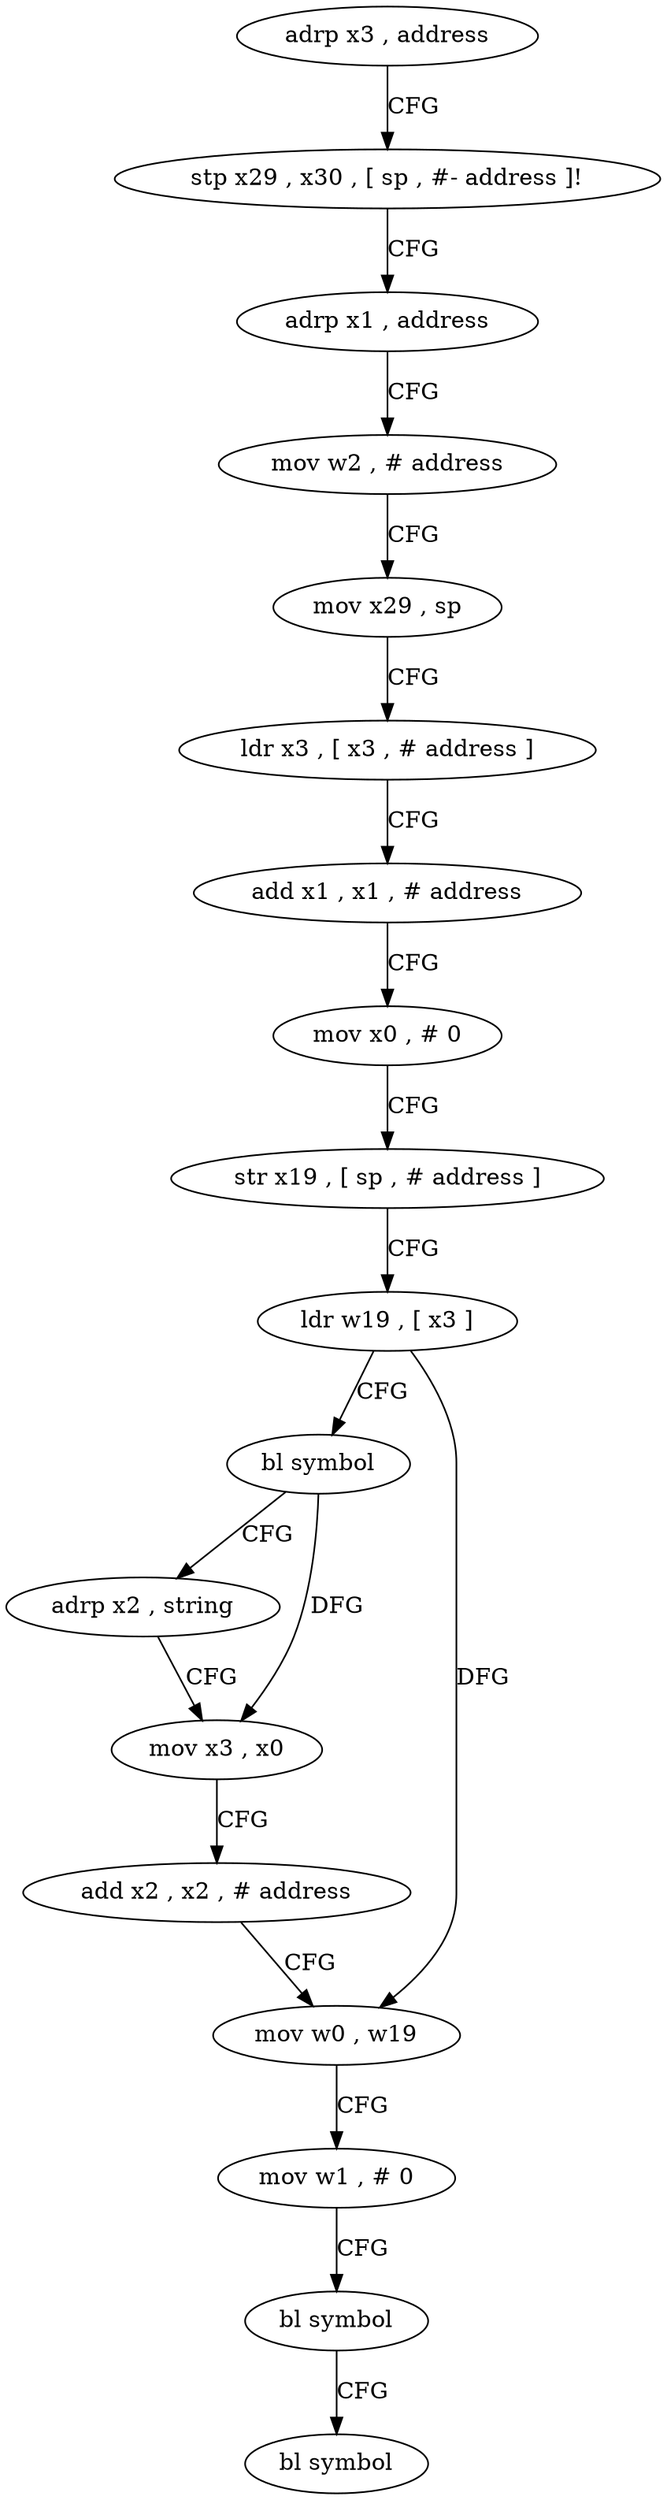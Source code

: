 digraph "func" {
"4303608" [label = "adrp x3 , address" ]
"4303612" [label = "stp x29 , x30 , [ sp , #- address ]!" ]
"4303616" [label = "adrp x1 , address" ]
"4303620" [label = "mov w2 , # address" ]
"4303624" [label = "mov x29 , sp" ]
"4303628" [label = "ldr x3 , [ x3 , # address ]" ]
"4303632" [label = "add x1 , x1 , # address" ]
"4303636" [label = "mov x0 , # 0" ]
"4303640" [label = "str x19 , [ sp , # address ]" ]
"4303644" [label = "ldr w19 , [ x3 ]" ]
"4303648" [label = "bl symbol" ]
"4303652" [label = "adrp x2 , string" ]
"4303656" [label = "mov x3 , x0" ]
"4303660" [label = "add x2 , x2 , # address" ]
"4303664" [label = "mov w0 , w19" ]
"4303668" [label = "mov w1 , # 0" ]
"4303672" [label = "bl symbol" ]
"4303676" [label = "bl symbol" ]
"4303608" -> "4303612" [ label = "CFG" ]
"4303612" -> "4303616" [ label = "CFG" ]
"4303616" -> "4303620" [ label = "CFG" ]
"4303620" -> "4303624" [ label = "CFG" ]
"4303624" -> "4303628" [ label = "CFG" ]
"4303628" -> "4303632" [ label = "CFG" ]
"4303632" -> "4303636" [ label = "CFG" ]
"4303636" -> "4303640" [ label = "CFG" ]
"4303640" -> "4303644" [ label = "CFG" ]
"4303644" -> "4303648" [ label = "CFG" ]
"4303644" -> "4303664" [ label = "DFG" ]
"4303648" -> "4303652" [ label = "CFG" ]
"4303648" -> "4303656" [ label = "DFG" ]
"4303652" -> "4303656" [ label = "CFG" ]
"4303656" -> "4303660" [ label = "CFG" ]
"4303660" -> "4303664" [ label = "CFG" ]
"4303664" -> "4303668" [ label = "CFG" ]
"4303668" -> "4303672" [ label = "CFG" ]
"4303672" -> "4303676" [ label = "CFG" ]
}
